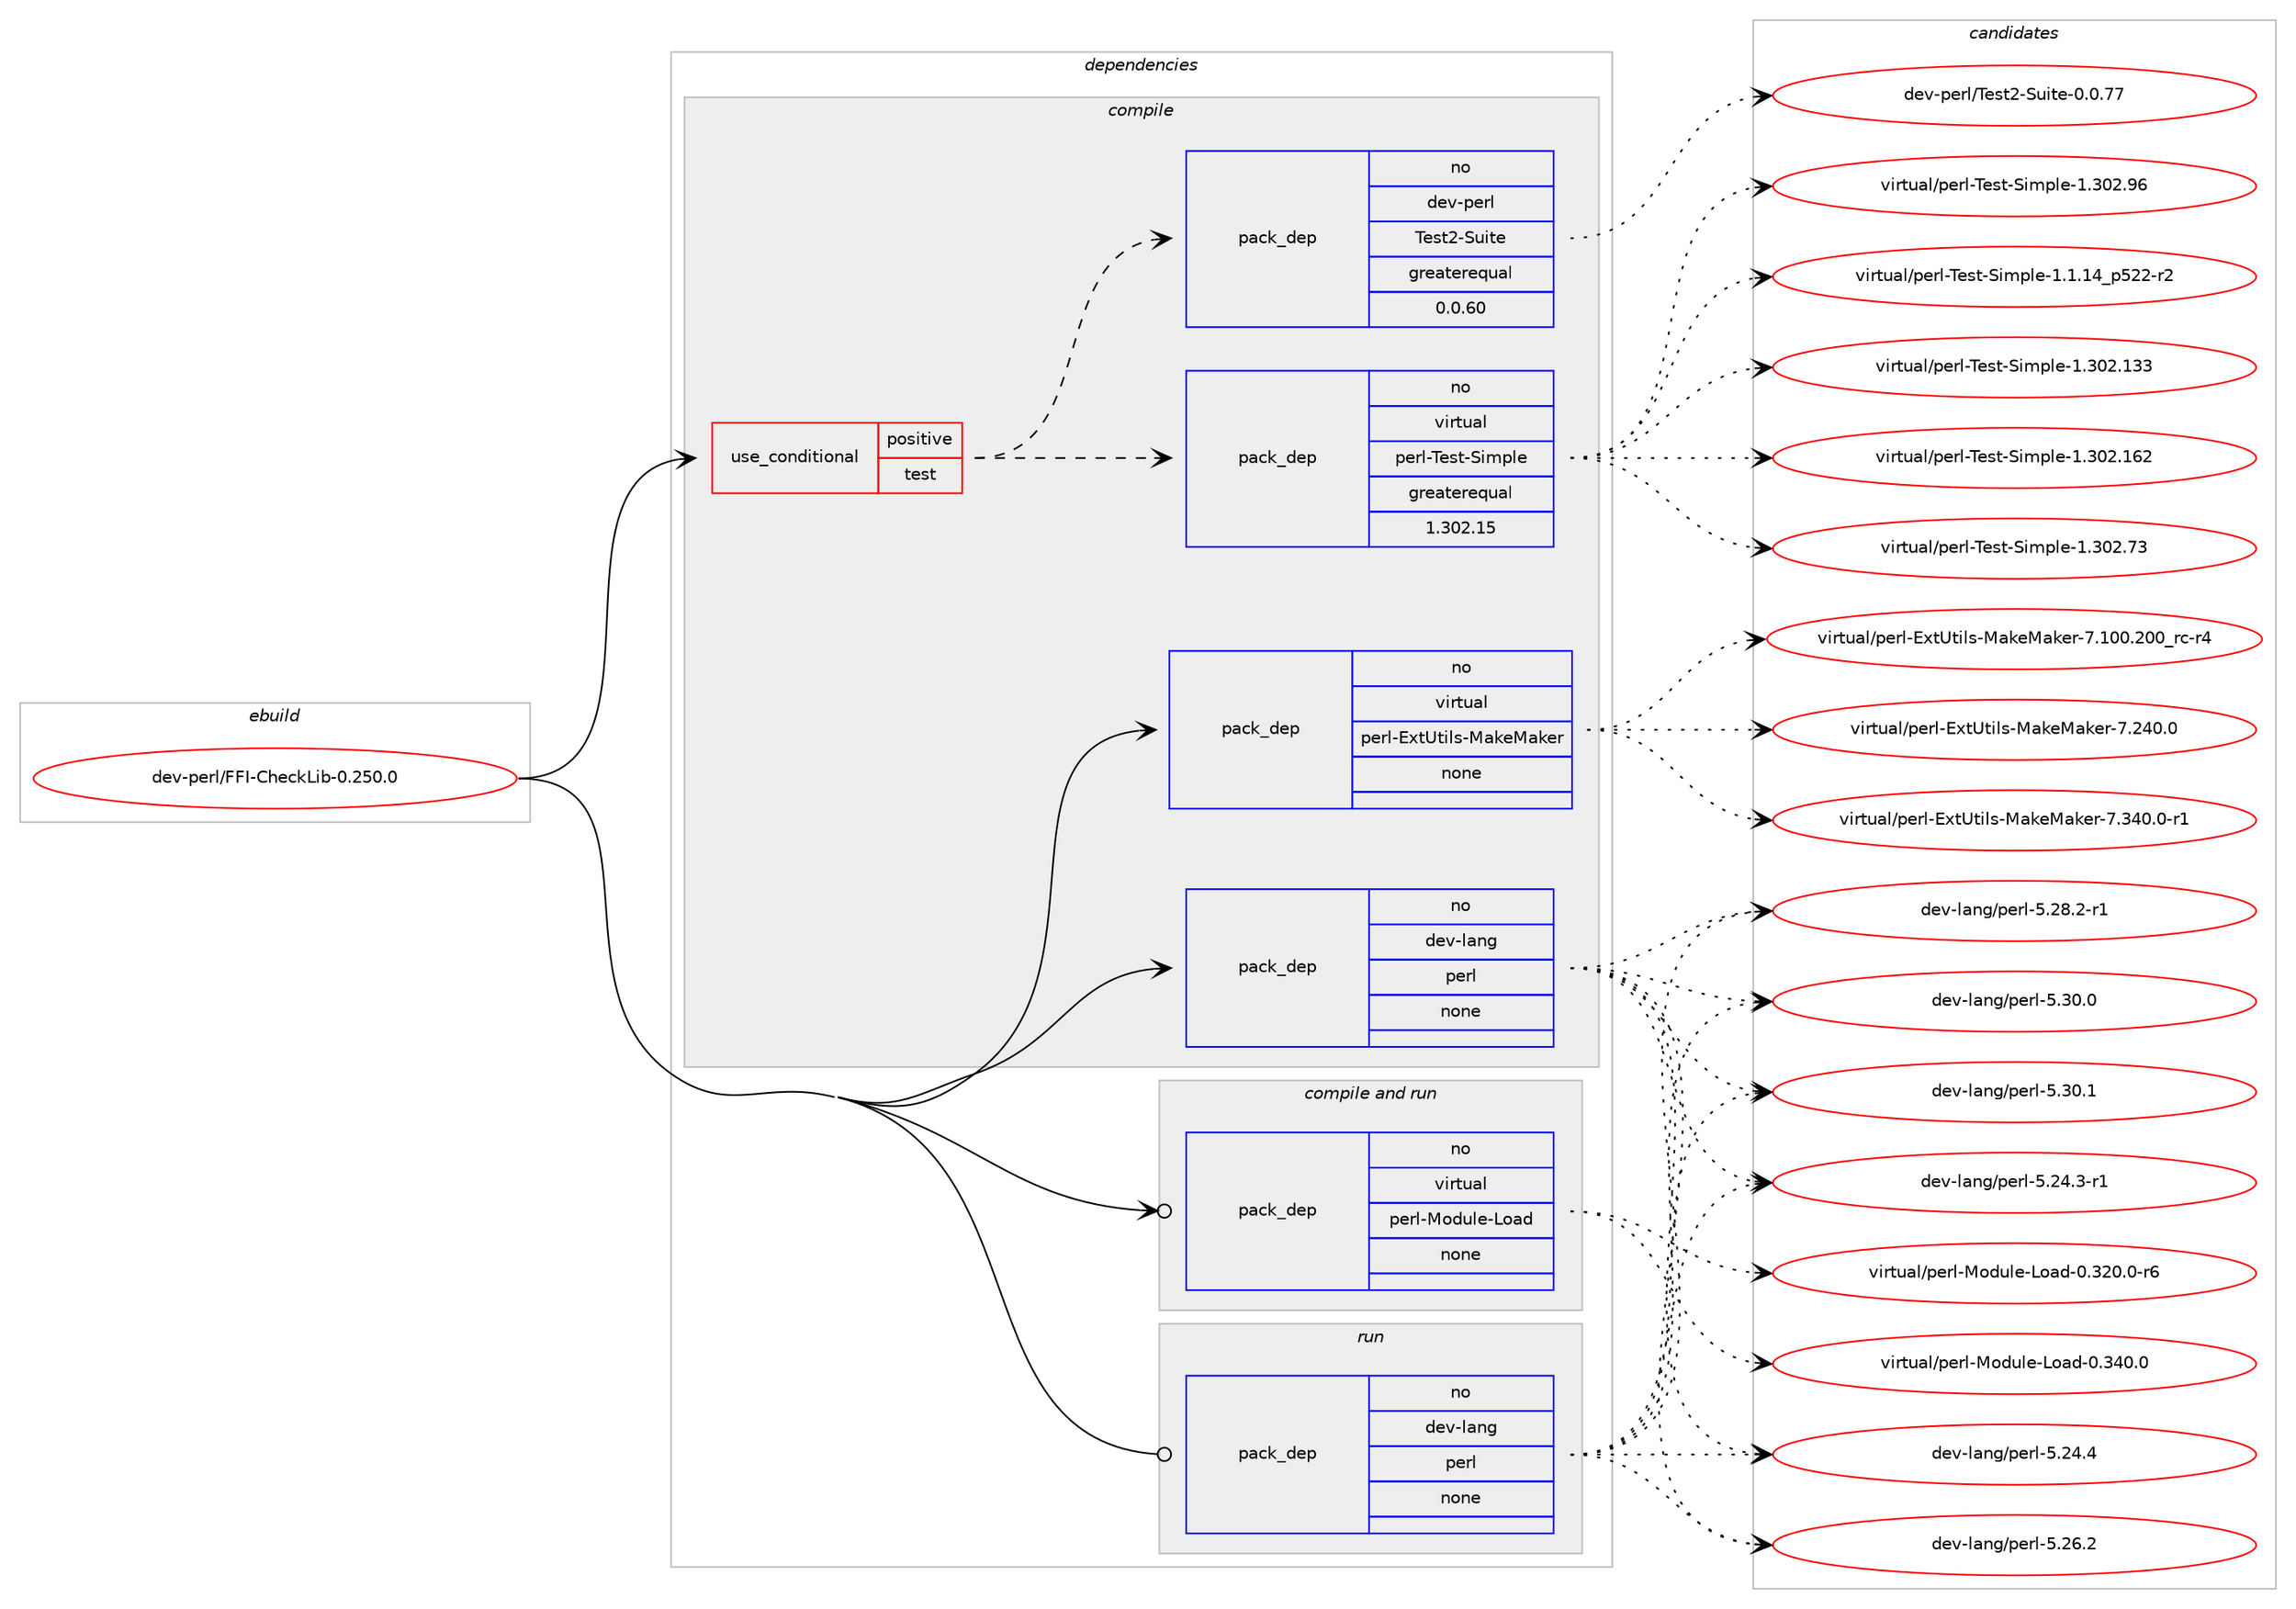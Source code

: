 digraph prolog {

# *************
# Graph options
# *************

newrank=true;
concentrate=true;
compound=true;
graph [rankdir=LR,fontname=Helvetica,fontsize=10,ranksep=1.5];#, ranksep=2.5, nodesep=0.2];
edge  [arrowhead=vee];
node  [fontname=Helvetica,fontsize=10];

# **********
# The ebuild
# **********

subgraph cluster_leftcol {
color=gray;
rank=same;
label=<<i>ebuild</i>>;
id [label="dev-perl/FFI-CheckLib-0.250.0", color=red, width=4, href="../dev-perl/FFI-CheckLib-0.250.0.svg"];
}

# ****************
# The dependencies
# ****************

subgraph cluster_midcol {
color=gray;
label=<<i>dependencies</i>>;
subgraph cluster_compile {
fillcolor="#eeeeee";
style=filled;
label=<<i>compile</i>>;
subgraph cond133635 {
dependency577836 [label=<<TABLE BORDER="0" CELLBORDER="1" CELLSPACING="0" CELLPADDING="4"><TR><TD ROWSPAN="3" CELLPADDING="10">use_conditional</TD></TR><TR><TD>positive</TD></TR><TR><TD>test</TD></TR></TABLE>>, shape=none, color=red];
subgraph pack432554 {
dependency577837 [label=<<TABLE BORDER="0" CELLBORDER="1" CELLSPACING="0" CELLPADDING="4" WIDTH="220"><TR><TD ROWSPAN="6" CELLPADDING="30">pack_dep</TD></TR><TR><TD WIDTH="110">no</TD></TR><TR><TD>virtual</TD></TR><TR><TD>perl-Test-Simple</TD></TR><TR><TD>greaterequal</TD></TR><TR><TD>1.302.15</TD></TR></TABLE>>, shape=none, color=blue];
}
dependency577836:e -> dependency577837:w [weight=20,style="dashed",arrowhead="vee"];
subgraph pack432555 {
dependency577838 [label=<<TABLE BORDER="0" CELLBORDER="1" CELLSPACING="0" CELLPADDING="4" WIDTH="220"><TR><TD ROWSPAN="6" CELLPADDING="30">pack_dep</TD></TR><TR><TD WIDTH="110">no</TD></TR><TR><TD>dev-perl</TD></TR><TR><TD>Test2-Suite</TD></TR><TR><TD>greaterequal</TD></TR><TR><TD>0.0.60</TD></TR></TABLE>>, shape=none, color=blue];
}
dependency577836:e -> dependency577838:w [weight=20,style="dashed",arrowhead="vee"];
}
id:e -> dependency577836:w [weight=20,style="solid",arrowhead="vee"];
subgraph pack432556 {
dependency577839 [label=<<TABLE BORDER="0" CELLBORDER="1" CELLSPACING="0" CELLPADDING="4" WIDTH="220"><TR><TD ROWSPAN="6" CELLPADDING="30">pack_dep</TD></TR><TR><TD WIDTH="110">no</TD></TR><TR><TD>dev-lang</TD></TR><TR><TD>perl</TD></TR><TR><TD>none</TD></TR><TR><TD></TD></TR></TABLE>>, shape=none, color=blue];
}
id:e -> dependency577839:w [weight=20,style="solid",arrowhead="vee"];
subgraph pack432557 {
dependency577840 [label=<<TABLE BORDER="0" CELLBORDER="1" CELLSPACING="0" CELLPADDING="4" WIDTH="220"><TR><TD ROWSPAN="6" CELLPADDING="30">pack_dep</TD></TR><TR><TD WIDTH="110">no</TD></TR><TR><TD>virtual</TD></TR><TR><TD>perl-ExtUtils-MakeMaker</TD></TR><TR><TD>none</TD></TR><TR><TD></TD></TR></TABLE>>, shape=none, color=blue];
}
id:e -> dependency577840:w [weight=20,style="solid",arrowhead="vee"];
}
subgraph cluster_compileandrun {
fillcolor="#eeeeee";
style=filled;
label=<<i>compile and run</i>>;
subgraph pack432558 {
dependency577841 [label=<<TABLE BORDER="0" CELLBORDER="1" CELLSPACING="0" CELLPADDING="4" WIDTH="220"><TR><TD ROWSPAN="6" CELLPADDING="30">pack_dep</TD></TR><TR><TD WIDTH="110">no</TD></TR><TR><TD>virtual</TD></TR><TR><TD>perl-Module-Load</TD></TR><TR><TD>none</TD></TR><TR><TD></TD></TR></TABLE>>, shape=none, color=blue];
}
id:e -> dependency577841:w [weight=20,style="solid",arrowhead="odotvee"];
}
subgraph cluster_run {
fillcolor="#eeeeee";
style=filled;
label=<<i>run</i>>;
subgraph pack432559 {
dependency577842 [label=<<TABLE BORDER="0" CELLBORDER="1" CELLSPACING="0" CELLPADDING="4" WIDTH="220"><TR><TD ROWSPAN="6" CELLPADDING="30">pack_dep</TD></TR><TR><TD WIDTH="110">no</TD></TR><TR><TD>dev-lang</TD></TR><TR><TD>perl</TD></TR><TR><TD>none</TD></TR><TR><TD></TD></TR></TABLE>>, shape=none, color=blue];
}
id:e -> dependency577842:w [weight=20,style="solid",arrowhead="odot"];
}
}

# **************
# The candidates
# **************

subgraph cluster_choices {
rank=same;
color=gray;
label=<<i>candidates</i>>;

subgraph choice432554 {
color=black;
nodesep=1;
choice11810511411611797108471121011141084584101115116458310510911210810145494649464952951125350504511450 [label="virtual/perl-Test-Simple-1.1.14_p522-r2", color=red, width=4,href="../virtual/perl-Test-Simple-1.1.14_p522-r2.svg"];
choice11810511411611797108471121011141084584101115116458310510911210810145494651485046495151 [label="virtual/perl-Test-Simple-1.302.133", color=red, width=4,href="../virtual/perl-Test-Simple-1.302.133.svg"];
choice11810511411611797108471121011141084584101115116458310510911210810145494651485046495450 [label="virtual/perl-Test-Simple-1.302.162", color=red, width=4,href="../virtual/perl-Test-Simple-1.302.162.svg"];
choice118105114116117971084711210111410845841011151164583105109112108101454946514850465551 [label="virtual/perl-Test-Simple-1.302.73", color=red, width=4,href="../virtual/perl-Test-Simple-1.302.73.svg"];
choice118105114116117971084711210111410845841011151164583105109112108101454946514850465754 [label="virtual/perl-Test-Simple-1.302.96", color=red, width=4,href="../virtual/perl-Test-Simple-1.302.96.svg"];
dependency577837:e -> choice11810511411611797108471121011141084584101115116458310510911210810145494649464952951125350504511450:w [style=dotted,weight="100"];
dependency577837:e -> choice11810511411611797108471121011141084584101115116458310510911210810145494651485046495151:w [style=dotted,weight="100"];
dependency577837:e -> choice11810511411611797108471121011141084584101115116458310510911210810145494651485046495450:w [style=dotted,weight="100"];
dependency577837:e -> choice118105114116117971084711210111410845841011151164583105109112108101454946514850465551:w [style=dotted,weight="100"];
dependency577837:e -> choice118105114116117971084711210111410845841011151164583105109112108101454946514850465754:w [style=dotted,weight="100"];
}
subgraph choice432555 {
color=black;
nodesep=1;
choice10010111845112101114108478410111511650458311710511610145484648465555 [label="dev-perl/Test2-Suite-0.0.77", color=red, width=4,href="../dev-perl/Test2-Suite-0.0.77.svg"];
dependency577838:e -> choice10010111845112101114108478410111511650458311710511610145484648465555:w [style=dotted,weight="100"];
}
subgraph choice432556 {
color=black;
nodesep=1;
choice100101118451089711010347112101114108455346505246514511449 [label="dev-lang/perl-5.24.3-r1", color=red, width=4,href="../dev-lang/perl-5.24.3-r1.svg"];
choice10010111845108971101034711210111410845534650524652 [label="dev-lang/perl-5.24.4", color=red, width=4,href="../dev-lang/perl-5.24.4.svg"];
choice10010111845108971101034711210111410845534650544650 [label="dev-lang/perl-5.26.2", color=red, width=4,href="../dev-lang/perl-5.26.2.svg"];
choice100101118451089711010347112101114108455346505646504511449 [label="dev-lang/perl-5.28.2-r1", color=red, width=4,href="../dev-lang/perl-5.28.2-r1.svg"];
choice10010111845108971101034711210111410845534651484648 [label="dev-lang/perl-5.30.0", color=red, width=4,href="../dev-lang/perl-5.30.0.svg"];
choice10010111845108971101034711210111410845534651484649 [label="dev-lang/perl-5.30.1", color=red, width=4,href="../dev-lang/perl-5.30.1.svg"];
dependency577839:e -> choice100101118451089711010347112101114108455346505246514511449:w [style=dotted,weight="100"];
dependency577839:e -> choice10010111845108971101034711210111410845534650524652:w [style=dotted,weight="100"];
dependency577839:e -> choice10010111845108971101034711210111410845534650544650:w [style=dotted,weight="100"];
dependency577839:e -> choice100101118451089711010347112101114108455346505646504511449:w [style=dotted,weight="100"];
dependency577839:e -> choice10010111845108971101034711210111410845534651484648:w [style=dotted,weight="100"];
dependency577839:e -> choice10010111845108971101034711210111410845534651484649:w [style=dotted,weight="100"];
}
subgraph choice432557 {
color=black;
nodesep=1;
choice118105114116117971084711210111410845691201168511610510811545779710710177971071011144555464948484650484895114994511452 [label="virtual/perl-ExtUtils-MakeMaker-7.100.200_rc-r4", color=red, width=4,href="../virtual/perl-ExtUtils-MakeMaker-7.100.200_rc-r4.svg"];
choice118105114116117971084711210111410845691201168511610510811545779710710177971071011144555465052484648 [label="virtual/perl-ExtUtils-MakeMaker-7.240.0", color=red, width=4,href="../virtual/perl-ExtUtils-MakeMaker-7.240.0.svg"];
choice1181051141161179710847112101114108456912011685116105108115457797107101779710710111445554651524846484511449 [label="virtual/perl-ExtUtils-MakeMaker-7.340.0-r1", color=red, width=4,href="../virtual/perl-ExtUtils-MakeMaker-7.340.0-r1.svg"];
dependency577840:e -> choice118105114116117971084711210111410845691201168511610510811545779710710177971071011144555464948484650484895114994511452:w [style=dotted,weight="100"];
dependency577840:e -> choice118105114116117971084711210111410845691201168511610510811545779710710177971071011144555465052484648:w [style=dotted,weight="100"];
dependency577840:e -> choice1181051141161179710847112101114108456912011685116105108115457797107101779710710111445554651524846484511449:w [style=dotted,weight="100"];
}
subgraph choice432558 {
color=black;
nodesep=1;
choice1181051141161179710847112101114108457711110011710810145761119710045484651504846484511454 [label="virtual/perl-Module-Load-0.320.0-r6", color=red, width=4,href="../virtual/perl-Module-Load-0.320.0-r6.svg"];
choice118105114116117971084711210111410845771111001171081014576111971004548465152484648 [label="virtual/perl-Module-Load-0.340.0", color=red, width=4,href="../virtual/perl-Module-Load-0.340.0.svg"];
dependency577841:e -> choice1181051141161179710847112101114108457711110011710810145761119710045484651504846484511454:w [style=dotted,weight="100"];
dependency577841:e -> choice118105114116117971084711210111410845771111001171081014576111971004548465152484648:w [style=dotted,weight="100"];
}
subgraph choice432559 {
color=black;
nodesep=1;
choice100101118451089711010347112101114108455346505246514511449 [label="dev-lang/perl-5.24.3-r1", color=red, width=4,href="../dev-lang/perl-5.24.3-r1.svg"];
choice10010111845108971101034711210111410845534650524652 [label="dev-lang/perl-5.24.4", color=red, width=4,href="../dev-lang/perl-5.24.4.svg"];
choice10010111845108971101034711210111410845534650544650 [label="dev-lang/perl-5.26.2", color=red, width=4,href="../dev-lang/perl-5.26.2.svg"];
choice100101118451089711010347112101114108455346505646504511449 [label="dev-lang/perl-5.28.2-r1", color=red, width=4,href="../dev-lang/perl-5.28.2-r1.svg"];
choice10010111845108971101034711210111410845534651484648 [label="dev-lang/perl-5.30.0", color=red, width=4,href="../dev-lang/perl-5.30.0.svg"];
choice10010111845108971101034711210111410845534651484649 [label="dev-lang/perl-5.30.1", color=red, width=4,href="../dev-lang/perl-5.30.1.svg"];
dependency577842:e -> choice100101118451089711010347112101114108455346505246514511449:w [style=dotted,weight="100"];
dependency577842:e -> choice10010111845108971101034711210111410845534650524652:w [style=dotted,weight="100"];
dependency577842:e -> choice10010111845108971101034711210111410845534650544650:w [style=dotted,weight="100"];
dependency577842:e -> choice100101118451089711010347112101114108455346505646504511449:w [style=dotted,weight="100"];
dependency577842:e -> choice10010111845108971101034711210111410845534651484648:w [style=dotted,weight="100"];
dependency577842:e -> choice10010111845108971101034711210111410845534651484649:w [style=dotted,weight="100"];
}
}

}

